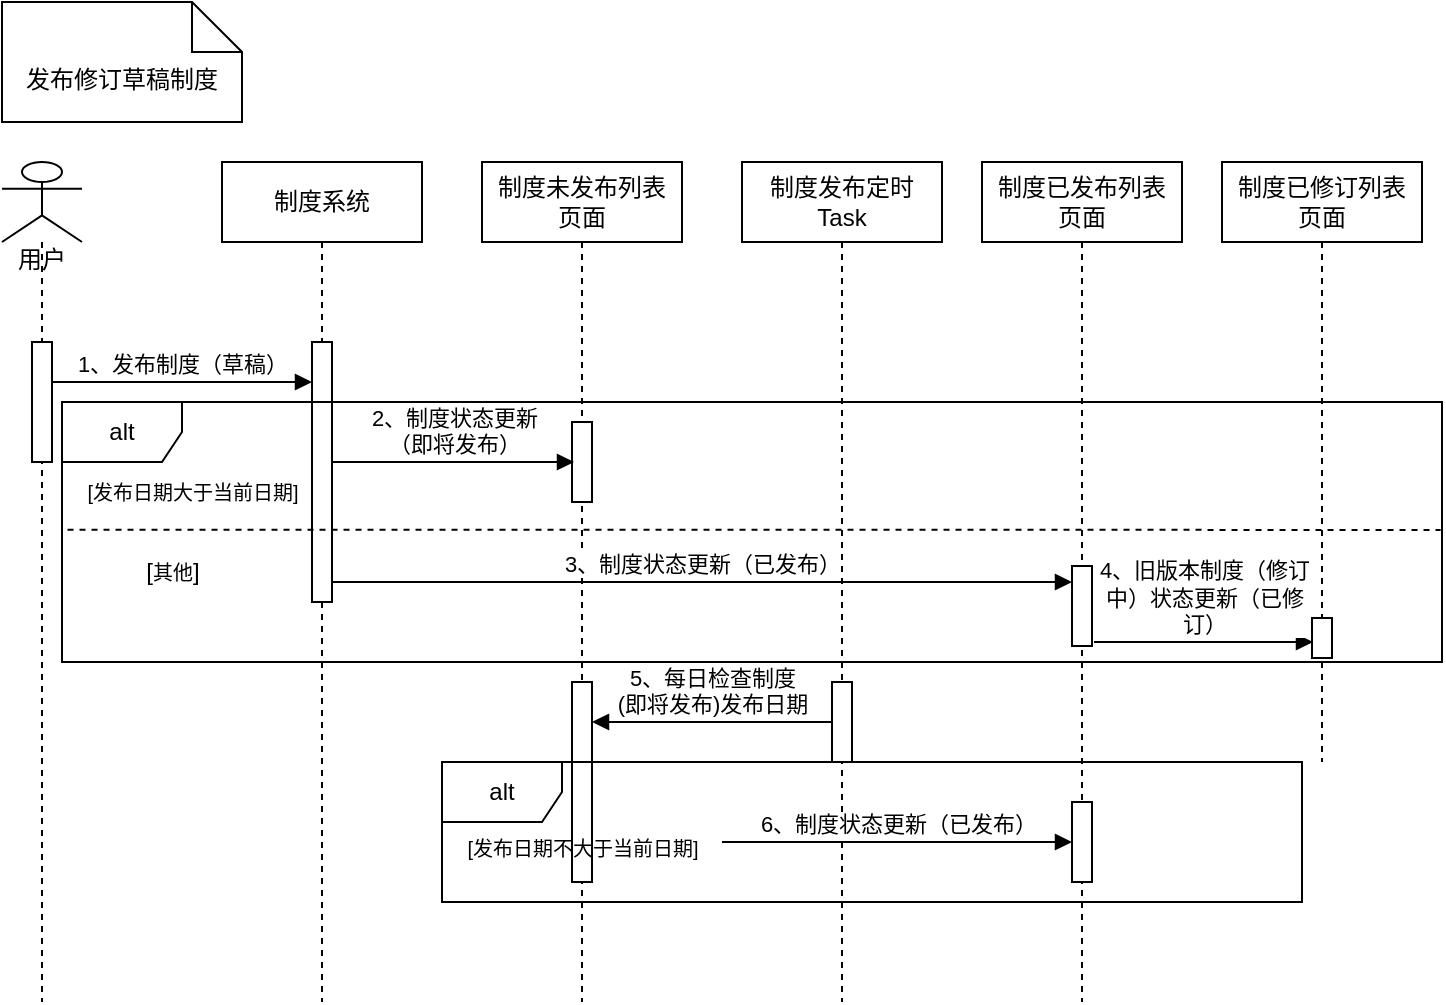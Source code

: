 <mxfile version="24.7.1" type="github">
  <diagram name="第 1 页" id="mF1nou5ponUsJOA9iaHb">
    <mxGraphModel dx="737" dy="746" grid="1" gridSize="10" guides="1" tooltips="1" connect="1" arrows="1" fold="1" page="1" pageScale="1" pageWidth="827" pageHeight="1169" math="0" shadow="0">
      <root>
        <mxCell id="0" />
        <mxCell id="1" parent="0" />
        <mxCell id="ACdGCAYhwhid7w9leYuw-1" value="发布修订草稿制度" style="shape=note2;boundedLbl=1;whiteSpace=wrap;html=1;size=25;verticalAlign=top;align=center;" vertex="1" parent="1">
          <mxGeometry x="80" y="40" width="120" height="60" as="geometry" />
        </mxCell>
        <mxCell id="ACdGCAYhwhid7w9leYuw-2" value="&amp;nbsp; &amp;nbsp; &amp;nbsp; &amp;nbsp; &amp;nbsp; &amp;nbsp; &amp;nbsp; &amp;nbsp; &amp;nbsp; &amp;nbsp; &amp;nbsp; &amp;nbsp; &amp;nbsp; &amp;nbsp; &amp;nbsp; &amp;nbsp; &amp;nbsp; &amp;nbsp; &amp;nbsp; &amp;nbsp; &amp;nbsp; &amp;nbsp; 用户" style="shape=umlLifeline;perimeter=lifelinePerimeter;whiteSpace=wrap;html=1;container=1;dropTarget=0;collapsible=0;recursiveResize=0;outlineConnect=0;portConstraint=eastwest;newEdgeStyle={&quot;curved&quot;:0,&quot;rounded&quot;:0};participant=umlActor;" vertex="1" parent="1">
          <mxGeometry x="80" y="120" width="40" height="420" as="geometry" />
        </mxCell>
        <mxCell id="ACdGCAYhwhid7w9leYuw-3" value="" style="html=1;points=[[0,0,0,0,5],[0,1,0,0,-5],[1,0,0,0,5],[1,1,0,0,-5]];perimeter=orthogonalPerimeter;outlineConnect=0;targetShapes=umlLifeline;portConstraint=eastwest;newEdgeStyle={&quot;curved&quot;:0,&quot;rounded&quot;:0};" vertex="1" parent="ACdGCAYhwhid7w9leYuw-2">
          <mxGeometry x="15" y="90" width="10" height="60" as="geometry" />
        </mxCell>
        <mxCell id="ACdGCAYhwhid7w9leYuw-4" value="制度系统" style="shape=umlLifeline;perimeter=lifelinePerimeter;whiteSpace=wrap;html=1;container=1;dropTarget=0;collapsible=0;recursiveResize=0;outlineConnect=0;portConstraint=eastwest;newEdgeStyle={&quot;curved&quot;:0,&quot;rounded&quot;:0};" vertex="1" parent="1">
          <mxGeometry x="190" y="120" width="100" height="420" as="geometry" />
        </mxCell>
        <mxCell id="ACdGCAYhwhid7w9leYuw-5" value="" style="html=1;points=[[0,0,0,0,5],[0,1,0,0,-5],[1,0,0,0,5],[1,1,0,0,-5]];perimeter=orthogonalPerimeter;outlineConnect=0;targetShapes=umlLifeline;portConstraint=eastwest;newEdgeStyle={&quot;curved&quot;:0,&quot;rounded&quot;:0};" vertex="1" parent="ACdGCAYhwhid7w9leYuw-4">
          <mxGeometry x="45" y="90" width="10" height="130" as="geometry" />
        </mxCell>
        <mxCell id="ACdGCAYhwhid7w9leYuw-6" value="1、发布制度（草稿）" style="html=1;verticalAlign=bottom;endArrow=block;curved=0;rounded=0;" edge="1" parent="1" source="ACdGCAYhwhid7w9leYuw-3" target="ACdGCAYhwhid7w9leYuw-5">
          <mxGeometry width="80" relative="1" as="geometry">
            <mxPoint x="110" y="230" as="sourcePoint" />
            <mxPoint x="190" y="230" as="targetPoint" />
            <Array as="points">
              <mxPoint x="170" y="230" />
            </Array>
          </mxGeometry>
        </mxCell>
        <mxCell id="ACdGCAYhwhid7w9leYuw-7" value="制度已发布列表&lt;div&gt;页面&lt;/div&gt;" style="shape=umlLifeline;perimeter=lifelinePerimeter;whiteSpace=wrap;html=1;container=1;dropTarget=0;collapsible=0;recursiveResize=0;outlineConnect=0;portConstraint=eastwest;newEdgeStyle={&quot;curved&quot;:0,&quot;rounded&quot;:0};" vertex="1" parent="1">
          <mxGeometry x="570" y="120" width="100" height="420" as="geometry" />
        </mxCell>
        <mxCell id="ACdGCAYhwhid7w9leYuw-8" value="" style="html=1;points=[[0,0,0,0,5],[0,1,0,0,-5],[1,0,0,0,5],[1,1,0,0,-5]];perimeter=orthogonalPerimeter;outlineConnect=0;targetShapes=umlLifeline;portConstraint=eastwest;newEdgeStyle={&quot;curved&quot;:0,&quot;rounded&quot;:0};" vertex="1" parent="ACdGCAYhwhid7w9leYuw-7">
          <mxGeometry x="45" y="202" width="10" height="40" as="geometry" />
        </mxCell>
        <mxCell id="ACdGCAYhwhid7w9leYuw-9" value="" style="html=1;points=[[0,0,0,0,5],[0,1,0,0,-5],[1,0,0,0,5],[1,1,0,0,-5]];perimeter=orthogonalPerimeter;outlineConnect=0;targetShapes=umlLifeline;portConstraint=eastwest;newEdgeStyle={&quot;curved&quot;:0,&quot;rounded&quot;:0};" vertex="1" parent="ACdGCAYhwhid7w9leYuw-7">
          <mxGeometry x="45" y="320" width="10" height="40" as="geometry" />
        </mxCell>
        <mxCell id="ACdGCAYhwhid7w9leYuw-10" value="制度未发布列表&lt;div&gt;页面&lt;/div&gt;" style="shape=umlLifeline;perimeter=lifelinePerimeter;whiteSpace=wrap;html=1;container=1;dropTarget=0;collapsible=0;recursiveResize=0;outlineConnect=0;portConstraint=eastwest;newEdgeStyle={&quot;curved&quot;:0,&quot;rounded&quot;:0};" vertex="1" parent="1">
          <mxGeometry x="320" y="120" width="100" height="420" as="geometry" />
        </mxCell>
        <mxCell id="ACdGCAYhwhid7w9leYuw-11" value="" style="html=1;points=[[0,0,0,0,5],[0,1,0,0,-5],[1,0,0,0,5],[1,1,0,0,-5]];perimeter=orthogonalPerimeter;outlineConnect=0;targetShapes=umlLifeline;portConstraint=eastwest;newEdgeStyle={&quot;curved&quot;:0,&quot;rounded&quot;:0};" vertex="1" parent="ACdGCAYhwhid7w9leYuw-10">
          <mxGeometry x="45" y="130" width="10" height="40" as="geometry" />
        </mxCell>
        <mxCell id="ACdGCAYhwhid7w9leYuw-12" value="" style="html=1;points=[[0,0,0,0,5],[0,1,0,0,-5],[1,0,0,0,5],[1,1,0,0,-5]];perimeter=orthogonalPerimeter;outlineConnect=0;targetShapes=umlLifeline;portConstraint=eastwest;newEdgeStyle={&quot;curved&quot;:0,&quot;rounded&quot;:0};" vertex="1" parent="ACdGCAYhwhid7w9leYuw-10">
          <mxGeometry x="45" y="260" width="10" height="100" as="geometry" />
        </mxCell>
        <mxCell id="ACdGCAYhwhid7w9leYuw-13" value="alt" style="shape=umlFrame;whiteSpace=wrap;html=1;pointerEvents=0;" vertex="1" parent="1">
          <mxGeometry x="110" y="240" width="690" height="130" as="geometry" />
        </mxCell>
        <mxCell id="ACdGCAYhwhid7w9leYuw-14" value="2、制度状态更新&lt;div&gt;（即将发布）&lt;/div&gt;" style="html=1;verticalAlign=bottom;endArrow=block;curved=0;rounded=0;" edge="1" parent="1" source="ACdGCAYhwhid7w9leYuw-5">
          <mxGeometry x="0.007" width="80" relative="1" as="geometry">
            <mxPoint x="251" y="270" as="sourcePoint" />
            <mxPoint x="366" y="270" as="targetPoint" />
            <mxPoint as="offset" />
          </mxGeometry>
        </mxCell>
        <mxCell id="ACdGCAYhwhid7w9leYuw-15" value="3、制度状态更新（已发布）" style="html=1;verticalAlign=bottom;endArrow=block;curved=0;rounded=0;" edge="1" parent="1" source="ACdGCAYhwhid7w9leYuw-5">
          <mxGeometry width="80" relative="1" as="geometry">
            <mxPoint x="250" y="330" as="sourcePoint" />
            <mxPoint x="615" y="330" as="targetPoint" />
          </mxGeometry>
        </mxCell>
        <mxCell id="ACdGCAYhwhid7w9leYuw-16" value="" style="endArrow=none;dashed=1;html=1;rounded=0;exitX=0.004;exitY=0.491;exitDx=0;exitDy=0;exitPerimeter=0;entryX=0.999;entryY=0.492;entryDx=0;entryDy=0;entryPerimeter=0;" edge="1" parent="1" source="ACdGCAYhwhid7w9leYuw-13" target="ACdGCAYhwhid7w9leYuw-13">
          <mxGeometry width="50" height="50" relative="1" as="geometry">
            <mxPoint x="250" y="304.5" as="sourcePoint" />
            <mxPoint x="728" y="299" as="targetPoint" />
          </mxGeometry>
        </mxCell>
        <mxCell id="ACdGCAYhwhid7w9leYuw-17" value="&lt;font style=&quot;font-size: 10px;&quot;&gt;[发布日期大于当前日期]&lt;/font&gt;" style="text;html=1;align=center;verticalAlign=middle;resizable=0;points=[];autosize=1;strokeColor=none;fillColor=none;" vertex="1" parent="1">
          <mxGeometry x="110" y="270" width="130" height="30" as="geometry" />
        </mxCell>
        <mxCell id="ACdGCAYhwhid7w9leYuw-18" value="[&lt;font style=&quot;font-size: 10px;&quot;&gt;其他&lt;/font&gt;]" style="text;html=1;align=center;verticalAlign=middle;resizable=0;points=[];autosize=1;strokeColor=none;fillColor=none;" vertex="1" parent="1">
          <mxGeometry x="140" y="310" width="50" height="30" as="geometry" />
        </mxCell>
        <mxCell id="ACdGCAYhwhid7w9leYuw-19" value="制度发布定时&lt;div&gt;Task&lt;/div&gt;" style="shape=umlLifeline;perimeter=lifelinePerimeter;whiteSpace=wrap;html=1;container=1;dropTarget=0;collapsible=0;recursiveResize=0;outlineConnect=0;portConstraint=eastwest;newEdgeStyle={&quot;curved&quot;:0,&quot;rounded&quot;:0};" vertex="1" parent="1">
          <mxGeometry x="450" y="120" width="100" height="420" as="geometry" />
        </mxCell>
        <mxCell id="ACdGCAYhwhid7w9leYuw-20" value="" style="html=1;points=[[0,0,0,0,5],[0,1,0,0,-5],[1,0,0,0,5],[1,1,0,0,-5]];perimeter=orthogonalPerimeter;outlineConnect=0;targetShapes=umlLifeline;portConstraint=eastwest;newEdgeStyle={&quot;curved&quot;:0,&quot;rounded&quot;:0};" vertex="1" parent="ACdGCAYhwhid7w9leYuw-19">
          <mxGeometry x="45" y="260" width="10" height="40" as="geometry" />
        </mxCell>
        <mxCell id="ACdGCAYhwhid7w9leYuw-21" value="5、每日检查制度&lt;div&gt;(即将发布)发布日期&lt;/div&gt;" style="html=1;verticalAlign=bottom;endArrow=block;curved=0;rounded=0;" edge="1" parent="1" source="ACdGCAYhwhid7w9leYuw-20" target="ACdGCAYhwhid7w9leYuw-12">
          <mxGeometry width="80" relative="1" as="geometry">
            <mxPoint x="540" y="410" as="sourcePoint" />
            <mxPoint x="450" y="410" as="targetPoint" />
            <mxPoint as="offset" />
          </mxGeometry>
        </mxCell>
        <mxCell id="ACdGCAYhwhid7w9leYuw-22" value="6、制度状态更新（已发布）" style="html=1;verticalAlign=bottom;endArrow=block;curved=0;rounded=0;" edge="1" parent="1" target="ACdGCAYhwhid7w9leYuw-9">
          <mxGeometry width="80" relative="1" as="geometry">
            <mxPoint x="440" y="460" as="sourcePoint" />
            <mxPoint x="520" y="460" as="targetPoint" />
          </mxGeometry>
        </mxCell>
        <mxCell id="ACdGCAYhwhid7w9leYuw-23" value="alt" style="shape=umlFrame;whiteSpace=wrap;html=1;pointerEvents=0;" vertex="1" parent="1">
          <mxGeometry x="300" y="420" width="430" height="70" as="geometry" />
        </mxCell>
        <mxCell id="ACdGCAYhwhid7w9leYuw-24" value="&lt;span style=&quot;font-size: 10px;&quot;&gt;[发布日期不大于当前日期]&lt;/span&gt;" style="text;html=1;align=center;verticalAlign=middle;resizable=0;points=[];autosize=1;strokeColor=none;fillColor=none;" vertex="1" parent="1">
          <mxGeometry x="300" y="448" width="140" height="30" as="geometry" />
        </mxCell>
        <mxCell id="ACdGCAYhwhid7w9leYuw-26" value="制度已修订列表&lt;div&gt;页面&lt;/div&gt;" style="shape=umlLifeline;perimeter=lifelinePerimeter;whiteSpace=wrap;html=1;container=1;dropTarget=0;collapsible=0;recursiveResize=0;outlineConnect=0;portConstraint=eastwest;newEdgeStyle={&quot;curved&quot;:0,&quot;rounded&quot;:0};" vertex="1" parent="1">
          <mxGeometry x="690" y="120" width="100" height="300" as="geometry" />
        </mxCell>
        <mxCell id="ACdGCAYhwhid7w9leYuw-28" value="" style="html=1;points=[[0,0,0,0,5],[0,1,0,0,-5],[1,0,0,0,5],[1,1,0,0,-5]];perimeter=orthogonalPerimeter;outlineConnect=0;targetShapes=umlLifeline;portConstraint=eastwest;newEdgeStyle={&quot;curved&quot;:0,&quot;rounded&quot;:0};" vertex="1" parent="ACdGCAYhwhid7w9leYuw-26">
          <mxGeometry x="45" y="228" width="10" height="20" as="geometry" />
        </mxCell>
        <mxCell id="ACdGCAYhwhid7w9leYuw-27" value="4、旧版本制度（修订&lt;div&gt;中）状态更新（已修&lt;/div&gt;&lt;div&gt;订）&lt;/div&gt;" style="html=1;verticalAlign=bottom;endArrow=block;curved=0;rounded=0;" edge="1" parent="1">
          <mxGeometry width="80" relative="1" as="geometry">
            <mxPoint x="626" y="360" as="sourcePoint" />
            <mxPoint x="735.5" y="360" as="targetPoint" />
          </mxGeometry>
        </mxCell>
      </root>
    </mxGraphModel>
  </diagram>
</mxfile>
